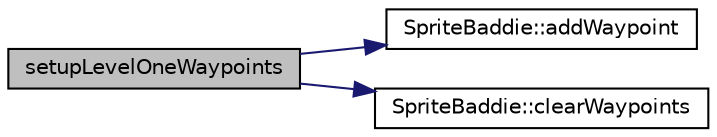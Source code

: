 digraph "setupLevelOneWaypoints"
{
 // LATEX_PDF_SIZE
  edge [fontname="Helvetica",fontsize="10",labelfontname="Helvetica",labelfontsize="10"];
  node [fontname="Helvetica",fontsize="10",shape=record];
  rankdir="LR";
  Node1 [label="setupLevelOneWaypoints",height=0.2,width=0.4,color="black", fillcolor="grey75", style="filled", fontcolor="black",tooltip="Randomly selects from a set of three different routes the baddies can take..."];
  Node1 -> Node2 [color="midnightblue",fontsize="10",style="solid",fontname="Helvetica"];
  Node2 [label="SpriteBaddie::addWaypoint",height=0.2,width=0.4,color="black", fillcolor="white", style="filled",URL="$class_sprite_baddie.html#a5db413581f881a7059618b5eb149765d",tooltip=" "];
  Node1 -> Node3 [color="midnightblue",fontsize="10",style="solid",fontname="Helvetica"];
  Node3 [label="SpriteBaddie::clearWaypoints",height=0.2,width=0.4,color="black", fillcolor="white", style="filled",URL="$class_sprite_baddie.html#ae899de0246a432a4d4c26d849c1766fe",tooltip=" "];
}

